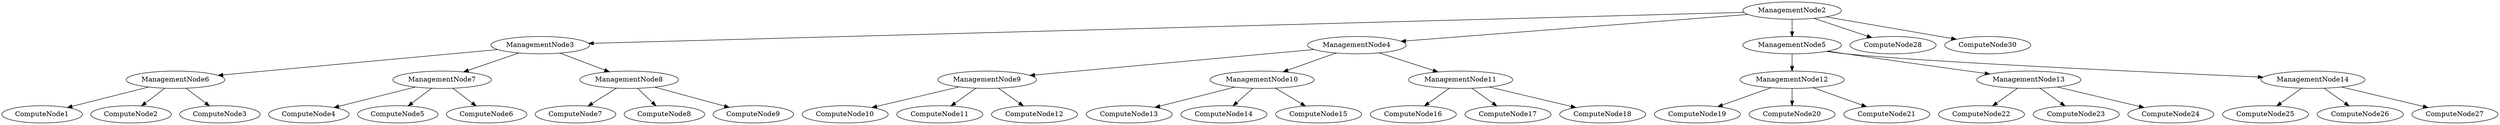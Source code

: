 // CompositeTree
digraph {
	ManagementNode2 [label=ManagementNode2]
	ManagementNode2 -> ManagementNode3
	ManagementNode3 [label=ManagementNode3]
	ManagementNode3 -> ManagementNode6
	ManagementNode6 [label=ManagementNode6]
	ManagementNode6 -> ComputeNode1
	ComputeNode1 [label=ComputeNode1]
	ManagementNode6 -> ComputeNode2
	ComputeNode2 [label=ComputeNode2]
	ManagementNode6 -> ComputeNode3
	ComputeNode3 [label=ComputeNode3]
	ManagementNode3 -> ManagementNode7
	ManagementNode7 [label=ManagementNode7]
	ManagementNode7 -> ComputeNode4
	ComputeNode4 [label=ComputeNode4]
	ManagementNode7 -> ComputeNode5
	ComputeNode5 [label=ComputeNode5]
	ManagementNode7 -> ComputeNode6
	ComputeNode6 [label=ComputeNode6]
	ManagementNode3 -> ManagementNode8
	ManagementNode8 [label=ManagementNode8]
	ManagementNode8 -> ComputeNode7
	ComputeNode7 [label=ComputeNode7]
	ManagementNode8 -> ComputeNode8
	ComputeNode8 [label=ComputeNode8]
	ManagementNode8 -> ComputeNode9
	ComputeNode9 [label=ComputeNode9]
	ManagementNode2 -> ManagementNode4
	ManagementNode4 [label=ManagementNode4]
	ManagementNode4 -> ManagementNode9
	ManagementNode9 [label=ManagementNode9]
	ManagementNode9 -> ComputeNode10
	ComputeNode10 [label=ComputeNode10]
	ManagementNode9 -> ComputeNode11
	ComputeNode11 [label=ComputeNode11]
	ManagementNode9 -> ComputeNode12
	ComputeNode12 [label=ComputeNode12]
	ManagementNode4 -> ManagementNode10
	ManagementNode10 [label=ManagementNode10]
	ManagementNode10 -> ComputeNode13
	ComputeNode13 [label=ComputeNode13]
	ManagementNode10 -> ComputeNode14
	ComputeNode14 [label=ComputeNode14]
	ManagementNode10 -> ComputeNode15
	ComputeNode15 [label=ComputeNode15]
	ManagementNode4 -> ManagementNode11
	ManagementNode11 [label=ManagementNode11]
	ManagementNode11 -> ComputeNode16
	ComputeNode16 [label=ComputeNode16]
	ManagementNode11 -> ComputeNode17
	ComputeNode17 [label=ComputeNode17]
	ManagementNode11 -> ComputeNode18
	ComputeNode18 [label=ComputeNode18]
	ManagementNode2 -> ManagementNode5
	ManagementNode5 [label=ManagementNode5]
	ManagementNode5 -> ManagementNode12
	ManagementNode12 [label=ManagementNode12]
	ManagementNode12 -> ComputeNode19
	ComputeNode19 [label=ComputeNode19]
	ManagementNode12 -> ComputeNode20
	ComputeNode20 [label=ComputeNode20]
	ManagementNode12 -> ComputeNode21
	ComputeNode21 [label=ComputeNode21]
	ManagementNode5 -> ManagementNode13
	ManagementNode13 [label=ManagementNode13]
	ManagementNode13 -> ComputeNode22
	ComputeNode22 [label=ComputeNode22]
	ManagementNode13 -> ComputeNode23
	ComputeNode23 [label=ComputeNode23]
	ManagementNode13 -> ComputeNode24
	ComputeNode24 [label=ComputeNode24]
	ManagementNode5 -> ManagementNode14
	ManagementNode14 [label=ManagementNode14]
	ManagementNode14 -> ComputeNode25
	ComputeNode25 [label=ComputeNode25]
	ManagementNode14 -> ComputeNode26
	ComputeNode26 [label=ComputeNode26]
	ManagementNode14 -> ComputeNode27
	ComputeNode27 [label=ComputeNode27]
	ManagementNode2 -> ComputeNode28
	ComputeNode28 [label=ComputeNode28]
	ManagementNode2 -> ComputeNode30
	ComputeNode30 [label=ComputeNode30]
}
